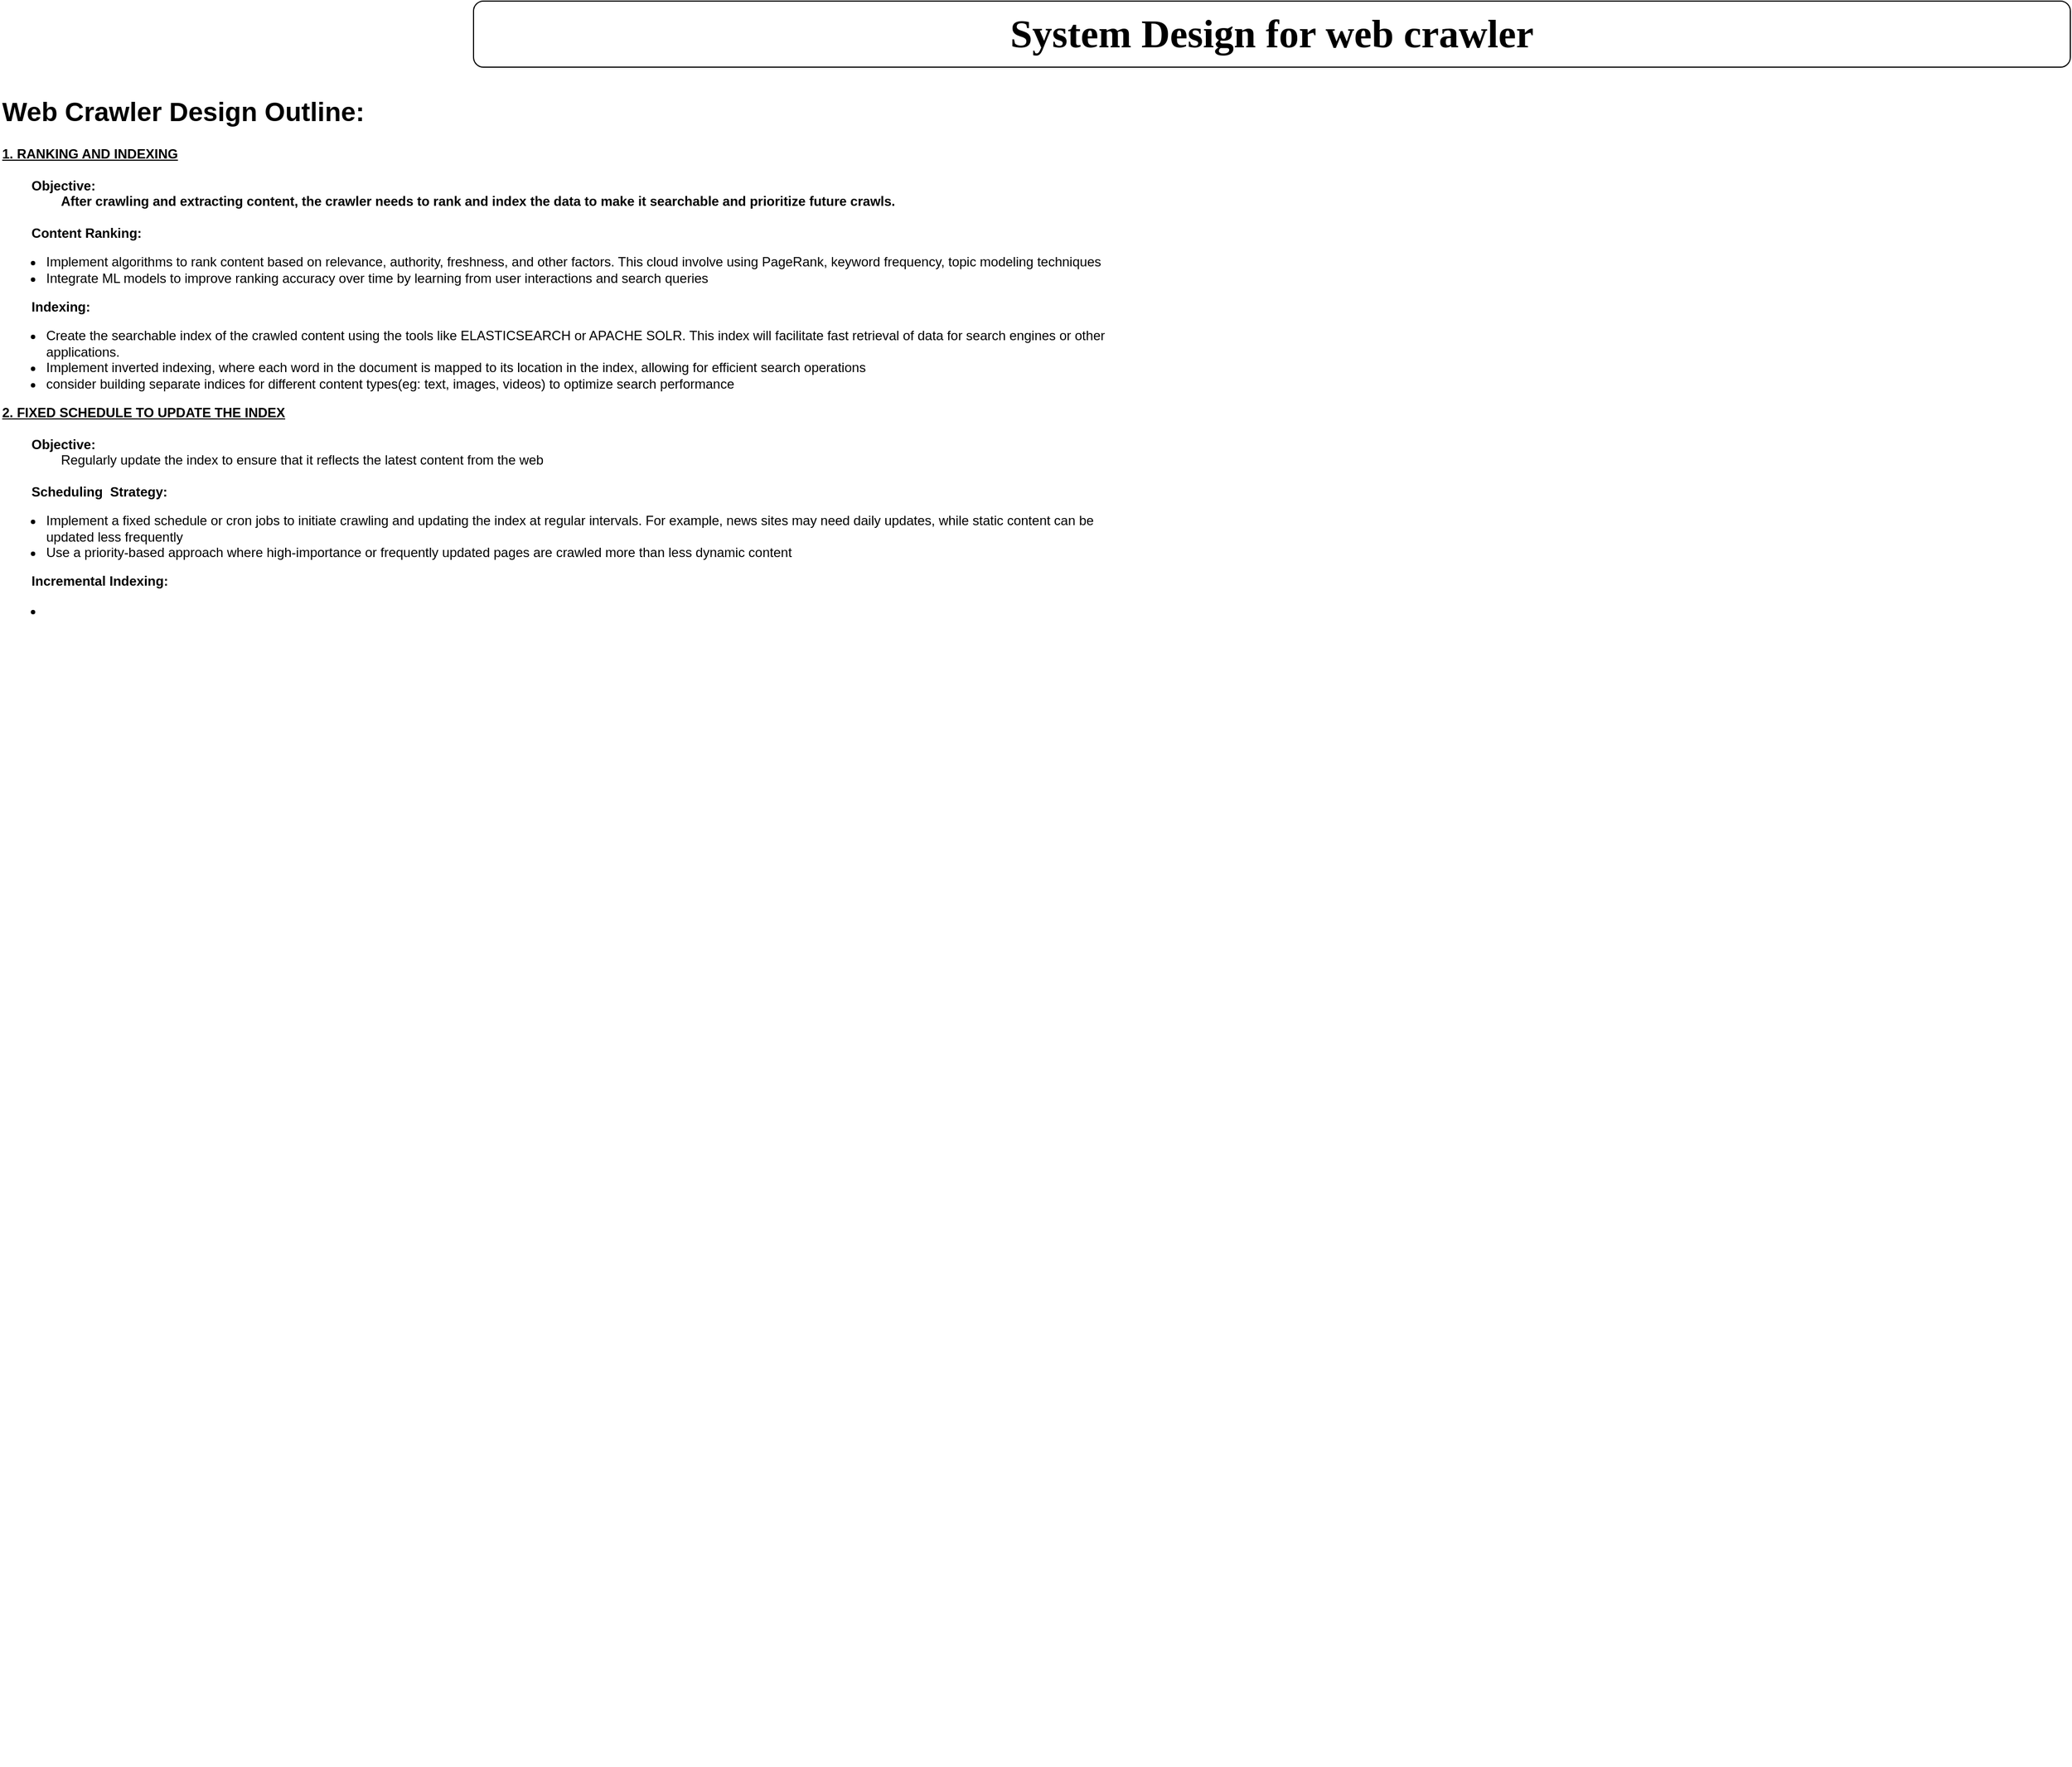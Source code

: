 <mxfile version="24.7.7">
  <diagram name="Page-1" id="5bWgAJpQAsmb562W-yM8">
    <mxGraphModel dx="1221" dy="1290" grid="1" gridSize="10" guides="1" tooltips="1" connect="1" arrows="1" fold="1" page="1" pageScale="1" pageWidth="1169" pageHeight="1654" math="0" shadow="0">
      <root>
        <mxCell id="0" />
        <mxCell id="1" parent="0" />
        <mxCell id="MsE94xO0FCAmjHNaboih-4" value="&lt;font face=&quot;Times New Roman&quot;&gt;&lt;b&gt;&lt;font style=&quot;font-size: 36px;&quot;&gt;System Design for web crawler &lt;/font&gt;&lt;br&gt;&lt;/b&gt;&lt;/font&gt;" style="rounded=1;whiteSpace=wrap;html=1;" vertex="1" parent="1">
          <mxGeometry x="1620" width="1450" height="60" as="geometry" />
        </mxCell>
        <mxCell id="MsE94xO0FCAmjHNaboih-5" value="&lt;h1 style=&quot;margin-top: 0px;&quot;&gt;Web Crawler Design Outline:&lt;/h1&gt;&lt;div&gt;&lt;u&gt;&lt;b&gt;1. RANKING AND INDEXING&lt;/b&gt;&lt;/u&gt;&lt;/div&gt;&lt;div&gt;&lt;u&gt;&lt;b&gt;&lt;br&gt;&lt;/b&gt;&lt;/u&gt;&lt;/div&gt;&lt;div&gt;&lt;b&gt;&lt;span style=&quot;white-space: pre;&quot;&gt;&#x9;Objective: &lt;/span&gt;&lt;/b&gt;&lt;/div&gt;&lt;div&gt;&lt;b&gt;&lt;span style=&quot;white-space: pre;&quot;&gt;&lt;span style=&quot;white-space: pre;&quot;&gt;&#x9;&lt;/span&gt;&lt;span style=&quot;white-space: pre;&quot;&gt;&#x9;&lt;/span&gt;After crawling and extracting content, the crawler needs to rank and index the data to make it searchable and prioritize future crawls.&lt;/span&gt;&lt;/b&gt;&lt;/div&gt;&lt;div&gt;&lt;b&gt;&lt;span style=&quot;white-space: pre;&quot;&gt;&lt;span style=&quot;white-space: pre;&quot;&gt;&#x9;&lt;/span&gt;&lt;br&gt;&lt;/span&gt;&lt;/b&gt;&lt;/div&gt;&lt;div&gt;&lt;b&gt;&lt;span style=&quot;white-space: pre;&quot;&gt;&lt;span style=&quot;white-space: pre;&quot;&gt;&#x9;&lt;/span&gt;Content Ranking:&lt;br&gt;&lt;/span&gt;&lt;/b&gt;&lt;/div&gt;&lt;ul&gt;&lt;li&gt;&lt;span style=&quot;white-space: pre;&quot;&gt;Implement algorithms to rank content based on relevance, authority, freshness, and other factors. This cloud involve using PageRank, keyword frequency, topic modeling techniques&lt;/span&gt;&lt;span style=&quot;white-space: pre;&quot;&gt;&#x9;&lt;/span&gt;&lt;/li&gt;&lt;li&gt;&lt;span style=&quot;white-space: pre;&quot;&gt;Integrate ML models to improve ranking accuracy over time by learning from user interactions and search queries&lt;/span&gt;&lt;/li&gt;&lt;/ul&gt;&lt;div&gt;&lt;b&gt;&lt;span style=&quot;white-space: pre;&quot;&gt;&#x9;&lt;/span&gt;Indexing:&lt;/b&gt;&lt;/div&gt;&lt;div&gt;&lt;ul&gt;&lt;li&gt;Create the searchable index of the crawled content using the tools like ELASTICSEARCH or APACHE SOLR. This index will facilitate fast retrieval of data for search engines or other applications.&lt;/li&gt;&lt;li&gt;Implement inverted indexing, where each word in the document is mapped to its location in the index, allowing for efficient search operations&lt;/li&gt;&lt;li&gt;consider building separate indices for different content types(eg: text, images, videos) to optimize search performance&lt;/li&gt;&lt;/ul&gt;&lt;div&gt;&lt;b&gt;&lt;u&gt;2. FIXED SCHEDULE TO UPDATE THE INDEX&lt;/u&gt;&lt;/b&gt;&lt;/div&gt;&lt;div&gt;&lt;b&gt;&lt;u&gt;&lt;br&gt;&lt;/u&gt;&lt;/b&gt;&lt;/div&gt;&lt;div&gt;&lt;b&gt;&lt;span style=&quot;white-space: pre;&quot;&gt;&#x9;Objective:&lt;/span&gt;&lt;/b&gt; &lt;br&gt;&lt;/div&gt;&lt;div&gt;&lt;span style=&quot;white-space: pre;&quot;&gt;&#x9;&lt;/span&gt;&lt;span style=&quot;white-space: pre;&quot;&gt;&#x9;&lt;/span&gt;Regularly update the index to ensure that it reflects the latest content from the web&lt;b&gt; &lt;br&gt;&lt;/b&gt;&lt;/div&gt;&lt;div&gt;&lt;b&gt;&lt;br&gt;&lt;/b&gt;&lt;/div&gt;&lt;div&gt;&lt;b&gt;&lt;span style=&quot;white-space: pre;&quot;&gt;&#x9;&lt;/span&gt;Scheduling&amp;nbsp; Strategy:&lt;/b&gt;&lt;/div&gt;&lt;div&gt;&lt;ul&gt;&lt;li&gt;Implement a fixed schedule or cron jobs to initiate crawling and updating the index at regular intervals. For example, news sites may need daily updates, while static content can be updated less frequently&lt;/li&gt;&lt;li&gt;Use a priority-based approach where high-importance or frequently updated pages are crawled more than less dynamic content&lt;/li&gt;&lt;/ul&gt;&lt;div&gt;&lt;b&gt;&lt;span style=&quot;white-space: pre;&quot;&gt;&#x9;&lt;/span&gt;Incremental Indexing:&lt;/b&gt;&lt;/div&gt;&lt;div&gt;&lt;ul&gt;&lt;li&gt;&lt;br&gt;&lt;/li&gt;&lt;/ul&gt;&lt;/div&gt;&lt;/div&gt;&lt;div&gt;&lt;b&gt;&lt;br&gt;&lt;/b&gt;&lt;/div&gt;&lt;/div&gt;" style="text;html=1;whiteSpace=wrap;overflow=hidden;rounded=0;" vertex="1" parent="1">
          <mxGeometry x="1190" y="80" width="1030" height="1520" as="geometry" />
        </mxCell>
      </root>
    </mxGraphModel>
  </diagram>
</mxfile>
